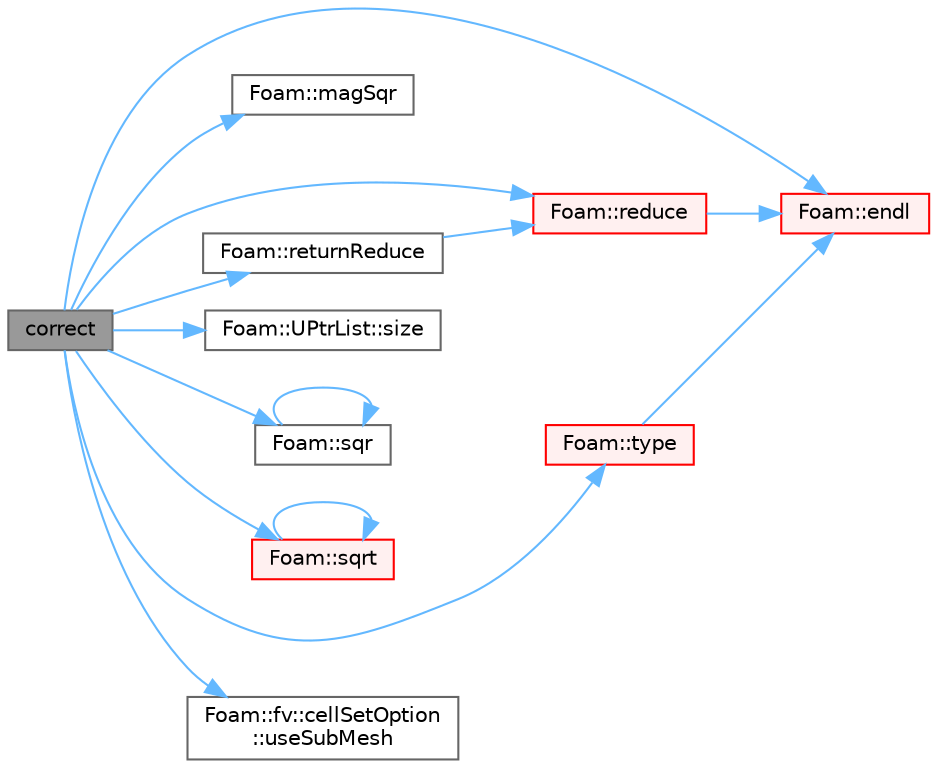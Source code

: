 digraph "correct"
{
 // LATEX_PDF_SIZE
  bgcolor="transparent";
  edge [fontname=Helvetica,fontsize=10,labelfontname=Helvetica,labelfontsize=10];
  node [fontname=Helvetica,fontsize=10,shape=box,height=0.2,width=0.4];
  rankdir="LR";
  Node1 [id="Node000001",label="correct",height=0.2,width=0.4,color="gray40", fillcolor="grey60", style="filled", fontcolor="black",tooltip=" "];
  Node1 -> Node2 [id="edge1_Node000001_Node000002",color="steelblue1",style="solid",tooltip=" "];
  Node2 [id="Node000002",label="Foam::endl",height=0.2,width=0.4,color="red", fillcolor="#FFF0F0", style="filled",URL="$namespaceFoam.html#a7d5eca45a323264dc5fe811500ebda47",tooltip=" "];
  Node1 -> Node6 [id="edge2_Node000001_Node000006",color="steelblue1",style="solid",tooltip=" "];
  Node6 [id="Node000006",label="Foam::magSqr",height=0.2,width=0.4,color="grey40", fillcolor="white", style="filled",URL="$namespaceFoam.html#aea671360975cf54141f555a789ce3148",tooltip=" "];
  Node1 -> Node7 [id="edge3_Node000001_Node000007",color="steelblue1",style="solid",tooltip=" "];
  Node7 [id="Node000007",label="Foam::reduce",height=0.2,width=0.4,color="red", fillcolor="#FFF0F0", style="filled",URL="$namespaceFoam.html#a8f7f25e541aa3b46163d42df73f71c80",tooltip=" "];
  Node7 -> Node2 [id="edge4_Node000007_Node000002",color="steelblue1",style="solid",tooltip=" "];
  Node1 -> Node21 [id="edge5_Node000001_Node000021",color="steelblue1",style="solid",tooltip=" "];
  Node21 [id="Node000021",label="Foam::returnReduce",height=0.2,width=0.4,color="grey40", fillcolor="white", style="filled",URL="$namespaceFoam.html#acf61c6966eeded6a33f4925a2ab5240a",tooltip=" "];
  Node21 -> Node7 [id="edge6_Node000021_Node000007",color="steelblue1",style="solid",tooltip=" "];
  Node1 -> Node13 [id="edge7_Node000001_Node000013",color="steelblue1",style="solid",tooltip=" "];
  Node13 [id="Node000013",label="Foam::UPtrList::size",height=0.2,width=0.4,color="grey40", fillcolor="white", style="filled",URL="$classFoam_1_1UPtrList.html#a95603446b248fe1ecf5dc59bcc2eaff0",tooltip=" "];
  Node1 -> Node22 [id="edge8_Node000001_Node000022",color="steelblue1",style="solid",tooltip=" "];
  Node22 [id="Node000022",label="Foam::sqr",height=0.2,width=0.4,color="grey40", fillcolor="white", style="filled",URL="$namespaceFoam.html#a277dc11c581d53826ab5090b08f3b17b",tooltip=" "];
  Node22 -> Node22 [id="edge9_Node000022_Node000022",color="steelblue1",style="solid",tooltip=" "];
  Node1 -> Node23 [id="edge10_Node000001_Node000023",color="steelblue1",style="solid",tooltip=" "];
  Node23 [id="Node000023",label="Foam::sqrt",height=0.2,width=0.4,color="red", fillcolor="#FFF0F0", style="filled",URL="$namespaceFoam.html#a8616bd62eebf2342a80222fecb1bda71",tooltip=" "];
  Node23 -> Node23 [id="edge11_Node000023_Node000023",color="steelblue1",style="solid",tooltip=" "];
  Node1 -> Node25 [id="edge12_Node000001_Node000025",color="steelblue1",style="solid",tooltip=" "];
  Node25 [id="Node000025",label="Foam::type",height=0.2,width=0.4,color="red", fillcolor="#FFF0F0", style="filled",URL="$namespaceFoam.html#a69e2e8a647a7073be8ce6437c0aff762",tooltip=" "];
  Node25 -> Node2 [id="edge13_Node000025_Node000002",color="steelblue1",style="solid",tooltip=" "];
  Node1 -> Node28 [id="edge14_Node000001_Node000028",color="steelblue1",style="solid",tooltip=" "];
  Node28 [id="Node000028",label="Foam::fv::cellSetOption\l::useSubMesh",height=0.2,width=0.4,color="grey40", fillcolor="white", style="filled",URL="$classFoam_1_1fv_1_1cellSetOption.html#a8cc45193735d6587e708448face2f2dd",tooltip=" "];
}
